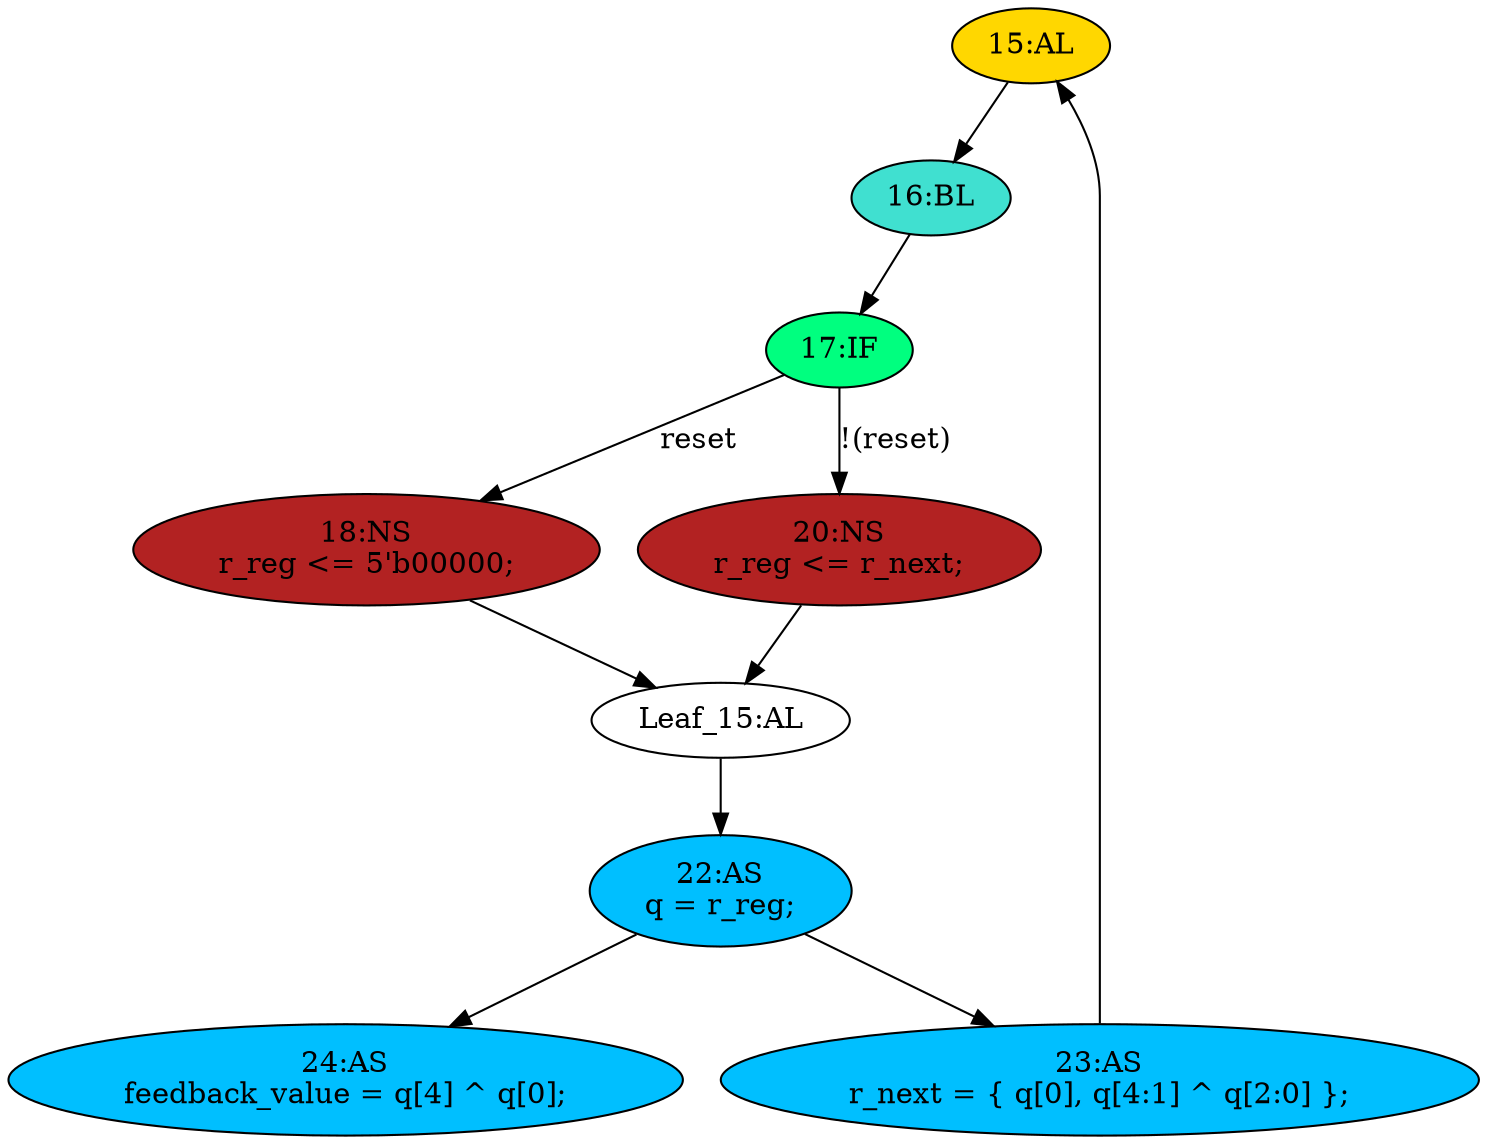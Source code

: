 strict digraph "compose( ,  )" {
	node [label="\N"];
	"15:AL"	[ast="<pyverilog.vparser.ast.Always object at 0x7f8548f24790>",
		clk_sens=True,
		fillcolor=gold,
		label="15:AL",
		sens="['clk', 'reset']",
		statements="[]",
		style=filled,
		typ=Always,
		use_var="['reset', 'r_next']"];
	"16:BL"	[ast="<pyverilog.vparser.ast.Block object at 0x7f8548f243d0>",
		fillcolor=turquoise,
		label="16:BL",
		statements="[]",
		style=filled,
		typ=Block];
	"15:AL" -> "16:BL"	[cond="[]",
		lineno=None];
	"Leaf_15:AL"	[def_var="['r_reg']",
		label="Leaf_15:AL"];
	"22:AS"	[ast="<pyverilog.vparser.ast.Assign object at 0x7f8548f32550>",
		def_var="['q']",
		fillcolor=deepskyblue,
		label="22:AS
q = r_reg;",
		statements="[]",
		style=filled,
		typ=Assign,
		use_var="['r_reg']"];
	"Leaf_15:AL" -> "22:AS";
	"24:AS"	[ast="<pyverilog.vparser.ast.Assign object at 0x7f854929ee50>",
		def_var="['feedback_value']",
		fillcolor=deepskyblue,
		label="24:AS
feedback_value = q[4] ^ q[0];",
		statements="[]",
		style=filled,
		typ=Assign,
		use_var="['q', 'q']"];
	"18:NS"	[ast="<pyverilog.vparser.ast.NonblockingSubstitution object at 0x7f8548f24890>",
		fillcolor=firebrick,
		label="18:NS
r_reg <= 5'b00000;",
		statements="[<pyverilog.vparser.ast.NonblockingSubstitution object at 0x7f8548f24890>]",
		style=filled,
		typ=NonblockingSubstitution];
	"18:NS" -> "Leaf_15:AL"	[cond="[]",
		lineno=None];
	"23:AS"	[ast="<pyverilog.vparser.ast.Assign object at 0x7f8548f27d10>",
		def_var="['r_next']",
		fillcolor=deepskyblue,
		label="23:AS
r_next = { q[0], q[4:1] ^ q[2:0] };",
		statements="[]",
		style=filled,
		typ=Assign,
		use_var="['q', 'q', 'q']"];
	"23:AS" -> "15:AL";
	"17:IF"	[ast="<pyverilog.vparser.ast.IfStatement object at 0x7f8548f24210>",
		fillcolor=springgreen,
		label="17:IF",
		statements="[]",
		style=filled,
		typ=IfStatement];
	"17:IF" -> "18:NS"	[cond="['reset']",
		label=reset,
		lineno=17];
	"20:NS"	[ast="<pyverilog.vparser.ast.NonblockingSubstitution object at 0x7f8548ecebd0>",
		fillcolor=firebrick,
		label="20:NS
r_reg <= r_next;",
		statements="[<pyverilog.vparser.ast.NonblockingSubstitution object at 0x7f8548ecebd0>]",
		style=filled,
		typ=NonblockingSubstitution];
	"17:IF" -> "20:NS"	[cond="['reset']",
		label="!(reset)",
		lineno=17];
	"20:NS" -> "Leaf_15:AL"	[cond="[]",
		lineno=None];
	"16:BL" -> "17:IF"	[cond="[]",
		lineno=None];
	"22:AS" -> "24:AS";
	"22:AS" -> "23:AS";
}
